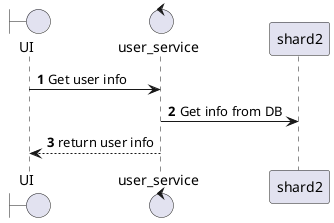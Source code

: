 @startuml ff

boundary UI
control user_service


!function $get_shard($user_id, $from)
!local $sharding_condition=100
' переменная, отвечающая за номер шарда
!local $our_shard=1

!if ($user_id>$sharding_condition)
   !$our_shard= 2
!endif

!return $from + "->" + "shard" + $our_shard +": Get info from DB" 
!endfunction

!$user_id=1011
autonumber

UI->user_service: Get user info
$get_shard($user_id, "user_service")
user_service-->UI: return user info

@enduml